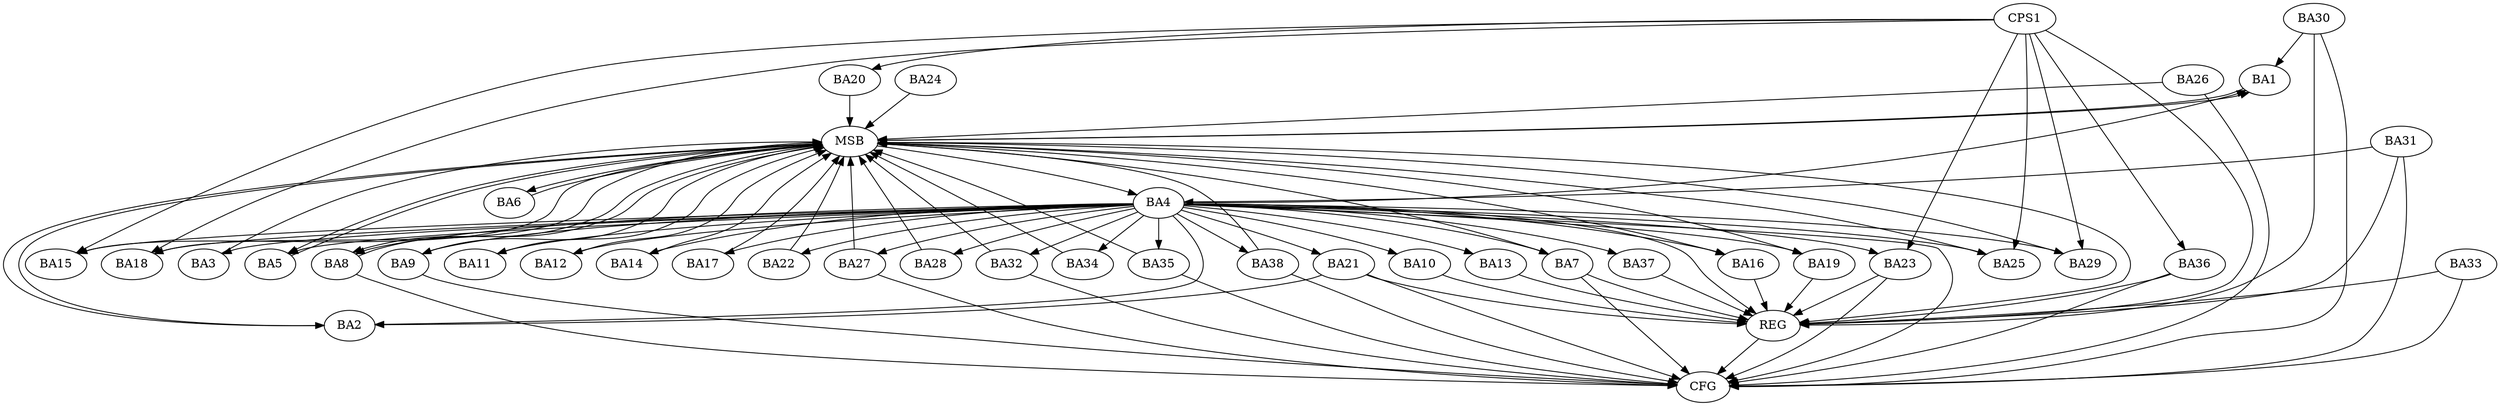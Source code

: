 strict digraph G {
  BA1 [ label="BA1" ];
  BA2 [ label="BA2" ];
  BA3 [ label="BA3" ];
  BA4 [ label="BA4" ];
  BA5 [ label="BA5" ];
  BA6 [ label="BA6" ];
  BA7 [ label="BA7" ];
  BA8 [ label="BA8" ];
  BA9 [ label="BA9" ];
  BA10 [ label="BA10" ];
  BA11 [ label="BA11" ];
  BA12 [ label="BA12" ];
  BA13 [ label="BA13" ];
  BA14 [ label="BA14" ];
  BA15 [ label="BA15" ];
  BA16 [ label="BA16" ];
  BA17 [ label="BA17" ];
  BA18 [ label="BA18" ];
  BA19 [ label="BA19" ];
  BA20 [ label="BA20" ];
  BA21 [ label="BA21" ];
  BA22 [ label="BA22" ];
  BA23 [ label="BA23" ];
  BA24 [ label="BA24" ];
  BA25 [ label="BA25" ];
  BA26 [ label="BA26" ];
  BA27 [ label="BA27" ];
  BA28 [ label="BA28" ];
  BA29 [ label="BA29" ];
  BA30 [ label="BA30" ];
  BA31 [ label="BA31" ];
  BA32 [ label="BA32" ];
  BA33 [ label="BA33" ];
  BA34 [ label="BA34" ];
  BA35 [ label="BA35" ];
  BA36 [ label="BA36" ];
  BA37 [ label="BA37" ];
  BA38 [ label="BA38" ];
  CPS1 [ label="CPS1" ];
  REG [ label="REG" ];
  MSB [ label="MSB" ];
  CFG [ label="CFG" ];
  BA4 -> BA2;
  BA21 -> BA2;
  BA30 -> BA1;
  BA31 -> BA4;
  CPS1 -> BA18;
  CPS1 -> BA20;
  CPS1 -> BA29;
  CPS1 -> BA36;
  CPS1 -> BA15;
  CPS1 -> BA25;
  CPS1 -> BA23;
  BA4 -> REG;
  BA7 -> REG;
  BA10 -> REG;
  BA13 -> REG;
  BA16 -> REG;
  BA19 -> REG;
  BA21 -> REG;
  BA23 -> REG;
  BA30 -> REG;
  BA31 -> REG;
  BA33 -> REG;
  BA36 -> REG;
  BA37 -> REG;
  CPS1 -> REG;
  BA1 -> MSB;
  MSB -> BA2;
  MSB -> REG;
  BA2 -> MSB;
  MSB -> BA1;
  BA3 -> MSB;
  BA5 -> MSB;
  BA6 -> MSB;
  BA8 -> MSB;
  BA9 -> MSB;
  BA11 -> MSB;
  BA12 -> MSB;
  BA14 -> MSB;
  BA15 -> MSB;
  MSB -> BA8;
  BA17 -> MSB;
  BA18 -> MSB;
  BA20 -> MSB;
  BA22 -> MSB;
  BA24 -> MSB;
  MSB -> BA4;
  BA25 -> MSB;
  BA26 -> MSB;
  MSB -> BA5;
  BA27 -> MSB;
  MSB -> BA6;
  BA28 -> MSB;
  BA29 -> MSB;
  MSB -> BA19;
  BA32 -> MSB;
  BA34 -> MSB;
  BA35 -> MSB;
  MSB -> BA16;
  BA38 -> MSB;
  MSB -> BA7;
  BA30 -> CFG;
  BA32 -> CFG;
  BA8 -> CFG;
  BA7 -> CFG;
  BA23 -> CFG;
  BA4 -> CFG;
  BA33 -> CFG;
  BA21 -> CFG;
  BA31 -> CFG;
  BA9 -> CFG;
  BA26 -> CFG;
  BA36 -> CFG;
  BA38 -> CFG;
  BA27 -> CFG;
  BA35 -> CFG;
  REG -> CFG;
  BA4 -> BA18;
  BA4 -> BA22;
  BA4 -> BA17;
  BA4 -> BA9;
  BA4 -> BA15;
  BA4 -> BA25;
  BA4 -> BA1;
  BA4 -> BA35;
  BA4 -> BA14;
  BA4 -> BA38;
  BA4 -> BA23;
  BA4 -> BA27;
  BA4 -> BA19;
  BA4 -> BA5;
  BA4 -> BA11;
  BA4 -> BA3;
  BA4 -> BA8;
  BA4 -> BA34;
  BA4 -> BA37;
  BA4 -> BA12;
  BA4 -> BA28;
  BA4 -> BA29;
  BA4 -> BA13;
  BA4 -> BA10;
  BA4 -> BA16;
  BA4 -> BA32;
  BA4 -> BA7;
  BA4 -> BA21;
}
